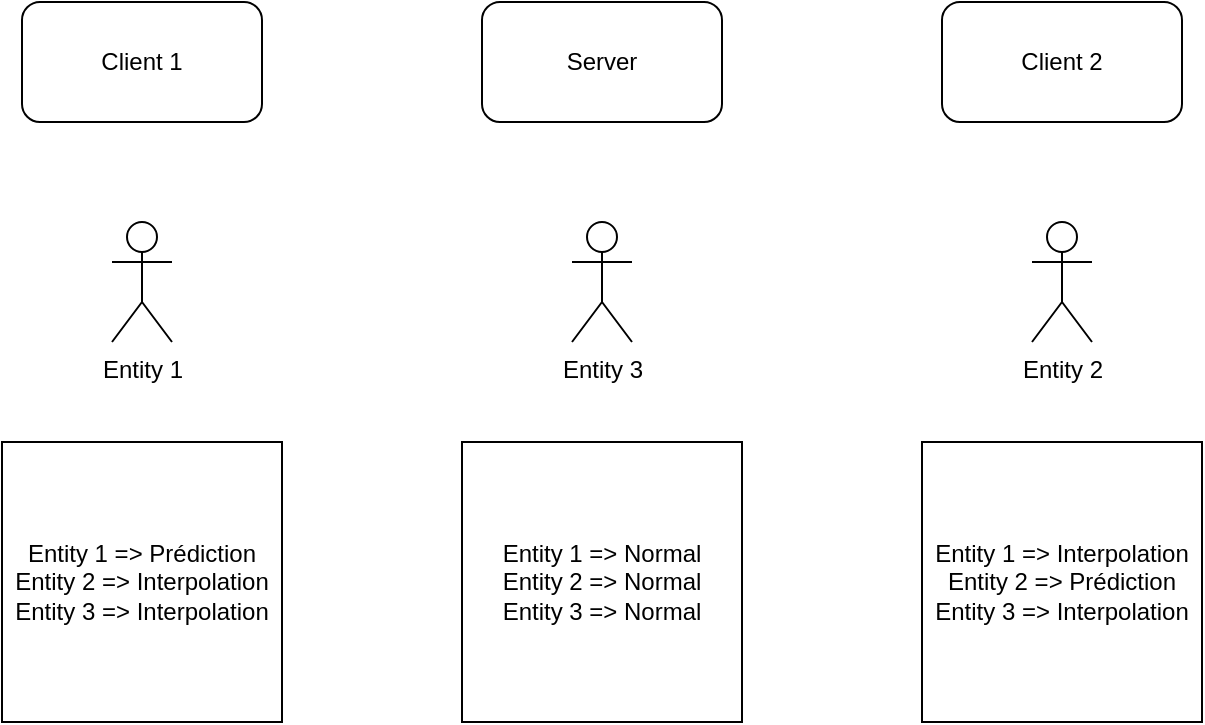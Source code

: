 <mxfile version="11.2.5" type="device" pages="1"><diagram id="Fl0y_QMZ0AwV8S8dStpW" name="Page-1"><mxGraphModel dx="1024" dy="595" grid="1" gridSize="10" guides="1" tooltips="1" connect="1" arrows="1" fold="1" page="1" pageScale="1" pageWidth="827" pageHeight="1169" math="0" shadow="0"><root><mxCell id="0"/><mxCell id="1" parent="0"/><mxCell id="sVrIoKrYF4cRvWU5myqx-1" value="Client 1" style="rounded=1;whiteSpace=wrap;html=1;" vertex="1" parent="1"><mxGeometry x="120" y="110" width="120" height="60" as="geometry"/></mxCell><mxCell id="sVrIoKrYF4cRvWU5myqx-2" value="Server" style="rounded=1;whiteSpace=wrap;html=1;" vertex="1" parent="1"><mxGeometry x="350" y="110" width="120" height="60" as="geometry"/></mxCell><mxCell id="sVrIoKrYF4cRvWU5myqx-3" value="Client 2" style="rounded=1;whiteSpace=wrap;html=1;" vertex="1" parent="1"><mxGeometry x="580" y="110" width="120" height="60" as="geometry"/></mxCell><mxCell id="sVrIoKrYF4cRvWU5myqx-4" value="Entity 1" style="shape=umlActor;verticalLabelPosition=bottom;labelBackgroundColor=#ffffff;verticalAlign=top;html=1;outlineConnect=0;" vertex="1" parent="1"><mxGeometry x="165" y="220" width="30" height="60" as="geometry"/></mxCell><mxCell id="sVrIoKrYF4cRvWU5myqx-6" value="Entity 3" style="shape=umlActor;verticalLabelPosition=bottom;labelBackgroundColor=#ffffff;verticalAlign=top;html=1;outlineConnect=0;" vertex="1" parent="1"><mxGeometry x="395" y="220" width="30" height="60" as="geometry"/></mxCell><mxCell id="sVrIoKrYF4cRvWU5myqx-8" value="Entity 2" style="shape=umlActor;verticalLabelPosition=bottom;labelBackgroundColor=#ffffff;verticalAlign=top;html=1;outlineConnect=0;" vertex="1" parent="1"><mxGeometry x="625" y="220" width="30" height="60" as="geometry"/></mxCell><mxCell id="sVrIoKrYF4cRvWU5myqx-9" value="Entity 1 =&amp;gt; Prédiction&lt;br&gt;Entity 2 =&amp;gt; Interpolation&lt;br&gt;Entity 3 =&amp;gt; Interpolation" style="whiteSpace=wrap;html=1;aspect=fixed;" vertex="1" parent="1"><mxGeometry x="110" y="330" width="140" height="140" as="geometry"/></mxCell><mxCell id="sVrIoKrYF4cRvWU5myqx-10" value="Entity 1 =&amp;gt; Interpolation&lt;br&gt;Entity 2 =&amp;gt; Prédiction&lt;br&gt;Entity 3 =&amp;gt; Interpolation" style="whiteSpace=wrap;html=1;aspect=fixed;" vertex="1" parent="1"><mxGeometry x="570" y="330" width="140" height="140" as="geometry"/></mxCell><mxCell id="sVrIoKrYF4cRvWU5myqx-11" value="Entity 1 =&amp;gt; Normal&lt;br&gt;Entity 2 =&amp;gt; Normal&lt;br&gt;Entity 3 =&amp;gt; Normal" style="whiteSpace=wrap;html=1;aspect=fixed;rounded=0;imageAspect=0;" vertex="1" parent="1"><mxGeometry x="340" y="330" width="140" height="140" as="geometry"/></mxCell></root></mxGraphModel></diagram></mxfile>